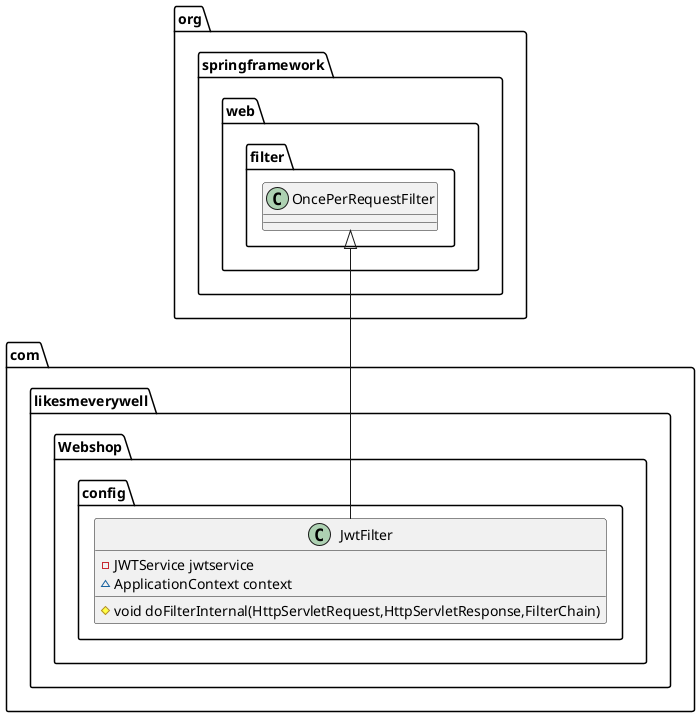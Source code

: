 @startuml
class com.likesmeverywell.Webshop.config.JwtFilter {
- JWTService jwtservice
~ ApplicationContext context
# void doFilterInternal(HttpServletRequest,HttpServletResponse,FilterChain)
}




org.springframework.web.filter.OncePerRequestFilter <|-- com.likesmeverywell.Webshop.config.JwtFilter
@enduml